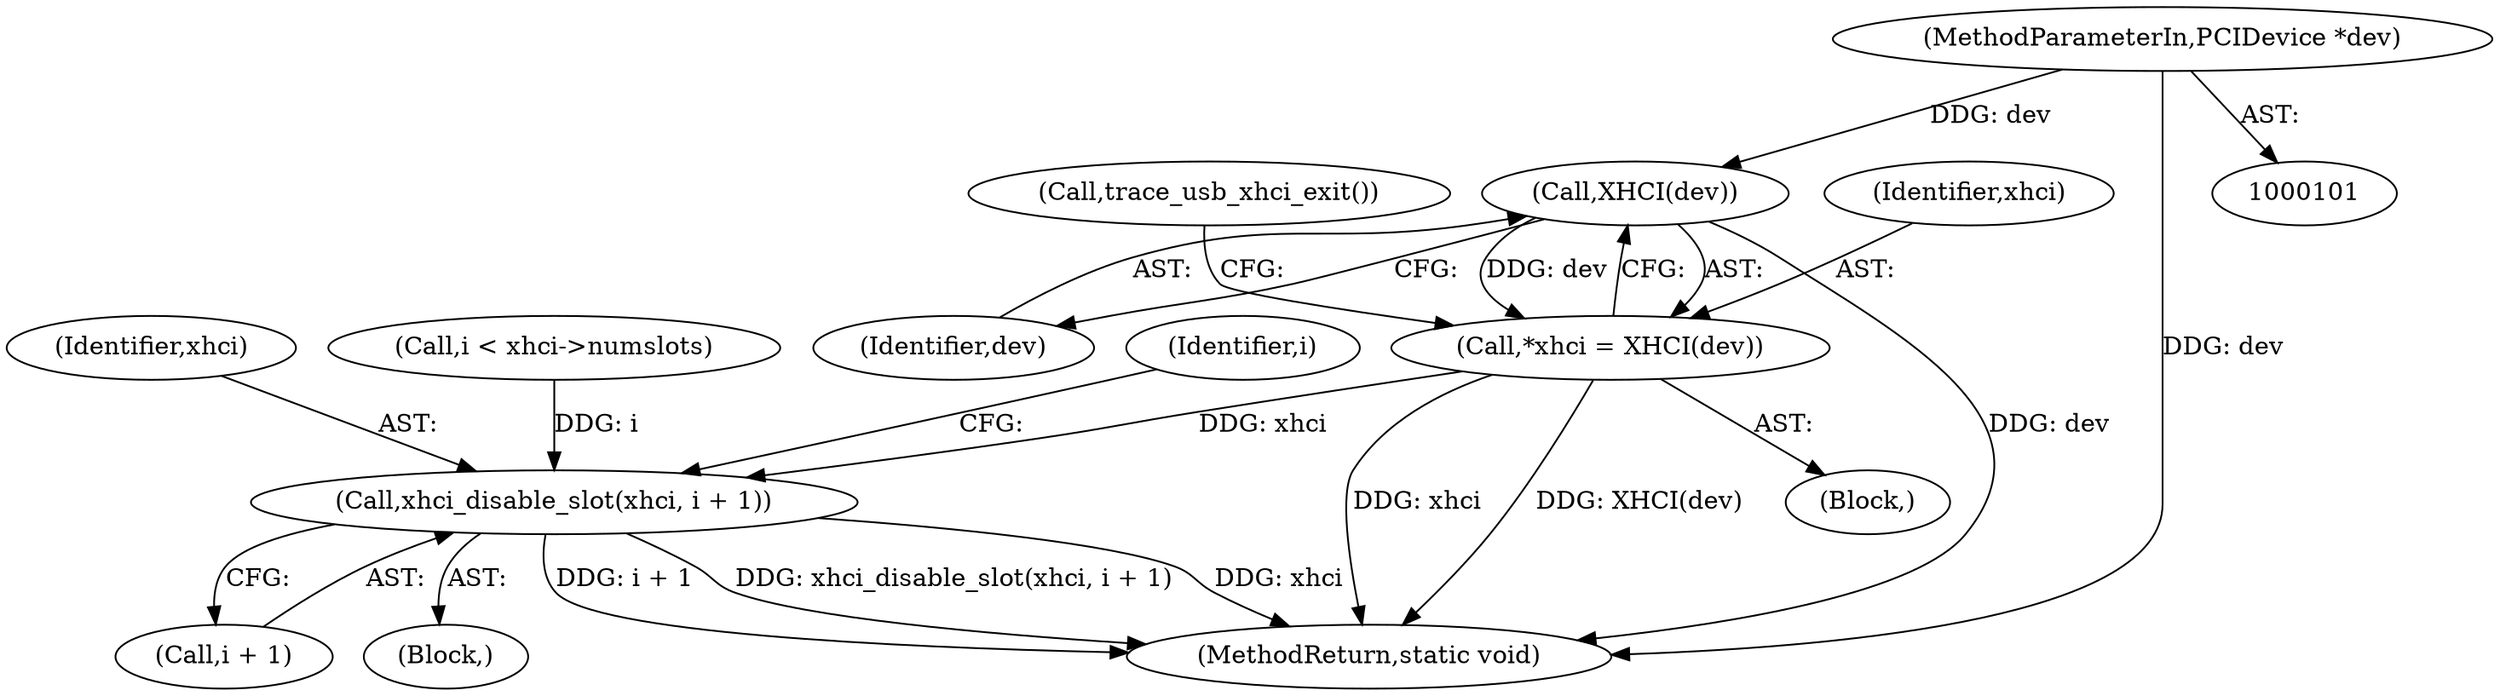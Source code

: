 digraph "0_qemu_b53dd4495ced2432a0b652ea895e651d07336f7e@pointer" {
"1000102" [label="(MethodParameterIn,PCIDevice *dev)"];
"1000108" [label="(Call,XHCI(dev))"];
"1000106" [label="(Call,*xhci = XHCI(dev))"];
"1000123" [label="(Call,xhci_disable_slot(xhci, i + 1))"];
"1000253" [label="(MethodReturn,static void)"];
"1000123" [label="(Call,xhci_disable_slot(xhci, i + 1))"];
"1000125" [label="(Call,i + 1)"];
"1000103" [label="(Block,)"];
"1000122" [label="(Block,)"];
"1000108" [label="(Call,XHCI(dev))"];
"1000110" [label="(Call,trace_usb_xhci_exit())"];
"1000107" [label="(Identifier,xhci)"];
"1000109" [label="(Identifier,dev)"];
"1000124" [label="(Identifier,xhci)"];
"1000115" [label="(Call,i < xhci->numslots)"];
"1000121" [label="(Identifier,i)"];
"1000102" [label="(MethodParameterIn,PCIDevice *dev)"];
"1000106" [label="(Call,*xhci = XHCI(dev))"];
"1000102" -> "1000101"  [label="AST: "];
"1000102" -> "1000253"  [label="DDG: dev"];
"1000102" -> "1000108"  [label="DDG: dev"];
"1000108" -> "1000106"  [label="AST: "];
"1000108" -> "1000109"  [label="CFG: "];
"1000109" -> "1000108"  [label="AST: "];
"1000106" -> "1000108"  [label="CFG: "];
"1000108" -> "1000253"  [label="DDG: dev"];
"1000108" -> "1000106"  [label="DDG: dev"];
"1000106" -> "1000103"  [label="AST: "];
"1000107" -> "1000106"  [label="AST: "];
"1000110" -> "1000106"  [label="CFG: "];
"1000106" -> "1000253"  [label="DDG: XHCI(dev)"];
"1000106" -> "1000253"  [label="DDG: xhci"];
"1000106" -> "1000123"  [label="DDG: xhci"];
"1000123" -> "1000122"  [label="AST: "];
"1000123" -> "1000125"  [label="CFG: "];
"1000124" -> "1000123"  [label="AST: "];
"1000125" -> "1000123"  [label="AST: "];
"1000121" -> "1000123"  [label="CFG: "];
"1000123" -> "1000253"  [label="DDG: i + 1"];
"1000123" -> "1000253"  [label="DDG: xhci_disable_slot(xhci, i + 1)"];
"1000123" -> "1000253"  [label="DDG: xhci"];
"1000115" -> "1000123"  [label="DDG: i"];
}
